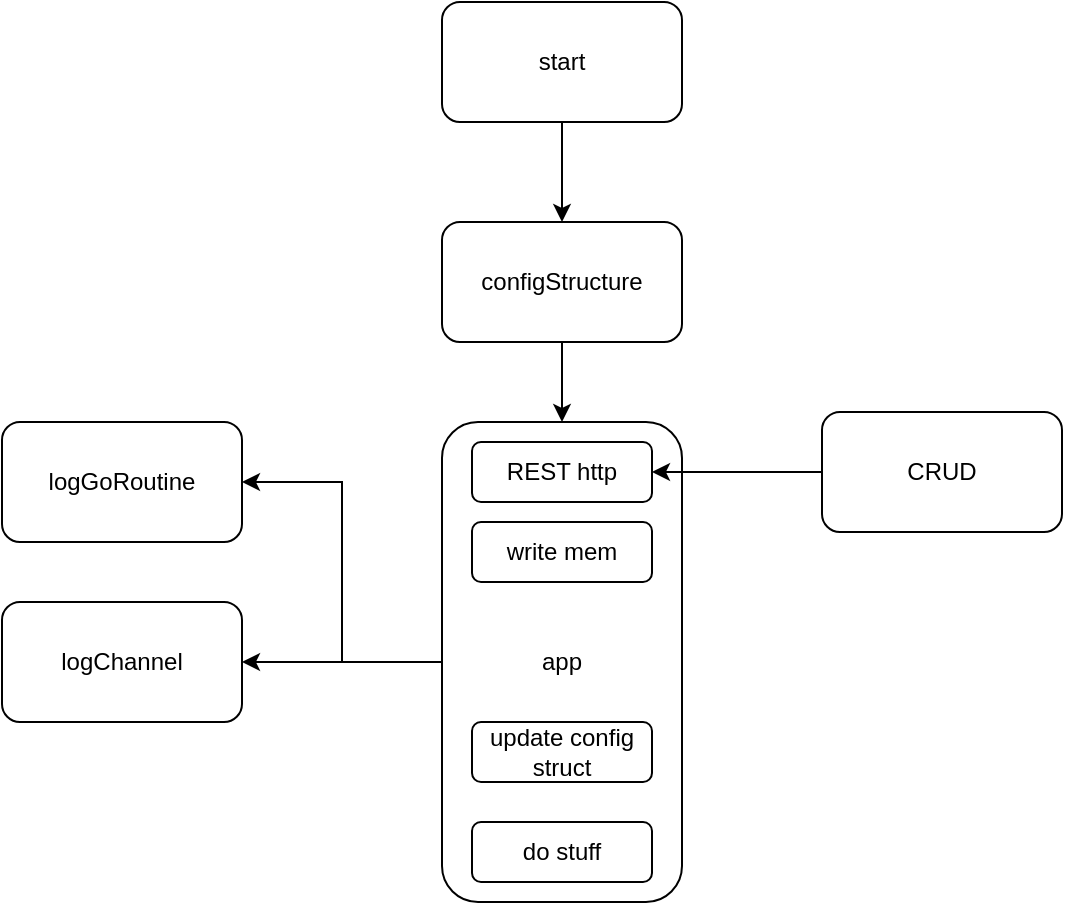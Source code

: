 <mxfile>
    <diagram name="Page-1" id="ryq8lNGXdTXohCt5N-VI">
        <mxGraphModel dx="949" dy="481" grid="1" gridSize="10" guides="1" tooltips="1" connect="1" arrows="1" fold="1" page="1" pageScale="1" pageWidth="827" pageHeight="1169" math="0" shadow="0">
            <root>
                <mxCell id="0"/>
                <mxCell id="1" parent="0"/>
                <mxCell id="8OdmUNvtfaFj7sGrnQYk-7" style="edgeStyle=orthogonalEdgeStyle;rounded=0;orthogonalLoop=1;jettySize=auto;html=1;" parent="1" source="8OdmUNvtfaFj7sGrnQYk-1" target="8OdmUNvtfaFj7sGrnQYk-2" edge="1">
                    <mxGeometry relative="1" as="geometry"/>
                </mxCell>
                <mxCell id="8OdmUNvtfaFj7sGrnQYk-1" value="start" style="rounded=1;whiteSpace=wrap;html=1;" parent="1" vertex="1">
                    <mxGeometry x="310" y="130" width="120" height="60" as="geometry"/>
                </mxCell>
                <mxCell id="8OdmUNvtfaFj7sGrnQYk-8" style="edgeStyle=orthogonalEdgeStyle;rounded=0;orthogonalLoop=1;jettySize=auto;html=1;" parent="1" source="8OdmUNvtfaFj7sGrnQYk-2" target="8OdmUNvtfaFj7sGrnQYk-6" edge="1">
                    <mxGeometry relative="1" as="geometry"/>
                </mxCell>
                <mxCell id="8OdmUNvtfaFj7sGrnQYk-2" value="configStructure" style="rounded=1;whiteSpace=wrap;html=1;" parent="1" vertex="1">
                    <mxGeometry x="310" y="240" width="120" height="60" as="geometry"/>
                </mxCell>
                <mxCell id="8OdmUNvtfaFj7sGrnQYk-4" value="logGoRoutine" style="rounded=1;whiteSpace=wrap;html=1;" parent="1" vertex="1">
                    <mxGeometry x="90" y="340" width="120" height="60" as="geometry"/>
                </mxCell>
                <mxCell id="8OdmUNvtfaFj7sGrnQYk-16" style="edgeStyle=orthogonalEdgeStyle;rounded=0;orthogonalLoop=1;jettySize=auto;html=1;" parent="1" source="8OdmUNvtfaFj7sGrnQYk-6" target="8OdmUNvtfaFj7sGrnQYk-4" edge="1">
                    <mxGeometry relative="1" as="geometry">
                        <mxPoint x="190" y="370" as="targetPoint"/>
                    </mxGeometry>
                </mxCell>
                <mxCell id="5" style="edgeStyle=orthogonalEdgeStyle;html=1;entryX=1;entryY=0.5;entryDx=0;entryDy=0;" edge="1" parent="1" source="8OdmUNvtfaFj7sGrnQYk-6" target="3">
                    <mxGeometry relative="1" as="geometry"/>
                </mxCell>
                <mxCell id="8OdmUNvtfaFj7sGrnQYk-6" value="app" style="rounded=1;whiteSpace=wrap;html=1;" parent="1" vertex="1">
                    <mxGeometry x="310" y="340" width="120" height="240" as="geometry"/>
                </mxCell>
                <mxCell id="8" style="edgeStyle=orthogonalEdgeStyle;html=1;" edge="1" parent="1" source="8OdmUNvtfaFj7sGrnQYk-12" target="6">
                    <mxGeometry relative="1" as="geometry"/>
                </mxCell>
                <mxCell id="8OdmUNvtfaFj7sGrnQYk-12" value="CRUD" style="rounded=1;whiteSpace=wrap;html=1;" parent="1" vertex="1">
                    <mxGeometry x="500" y="335" width="120" height="60" as="geometry"/>
                </mxCell>
                <mxCell id="2" value="write mem" style="rounded=1;whiteSpace=wrap;html=1;" vertex="1" parent="1">
                    <mxGeometry x="325" y="390" width="90" height="30" as="geometry"/>
                </mxCell>
                <mxCell id="3" value="logChannel" style="rounded=1;whiteSpace=wrap;html=1;" vertex="1" parent="1">
                    <mxGeometry x="90" y="430" width="120" height="60" as="geometry"/>
                </mxCell>
                <mxCell id="6" value="REST http" style="rounded=1;whiteSpace=wrap;html=1;" vertex="1" parent="1">
                    <mxGeometry x="325" y="350" width="90" height="30" as="geometry"/>
                </mxCell>
                <mxCell id="7" value="update config struct" style="rounded=1;whiteSpace=wrap;html=1;" vertex="1" parent="1">
                    <mxGeometry x="325" y="490" width="90" height="30" as="geometry"/>
                </mxCell>
                <mxCell id="9" value="do stuff" style="rounded=1;whiteSpace=wrap;html=1;" vertex="1" parent="1">
                    <mxGeometry x="325" y="540" width="90" height="30" as="geometry"/>
                </mxCell>
            </root>
        </mxGraphModel>
    </diagram>
</mxfile>